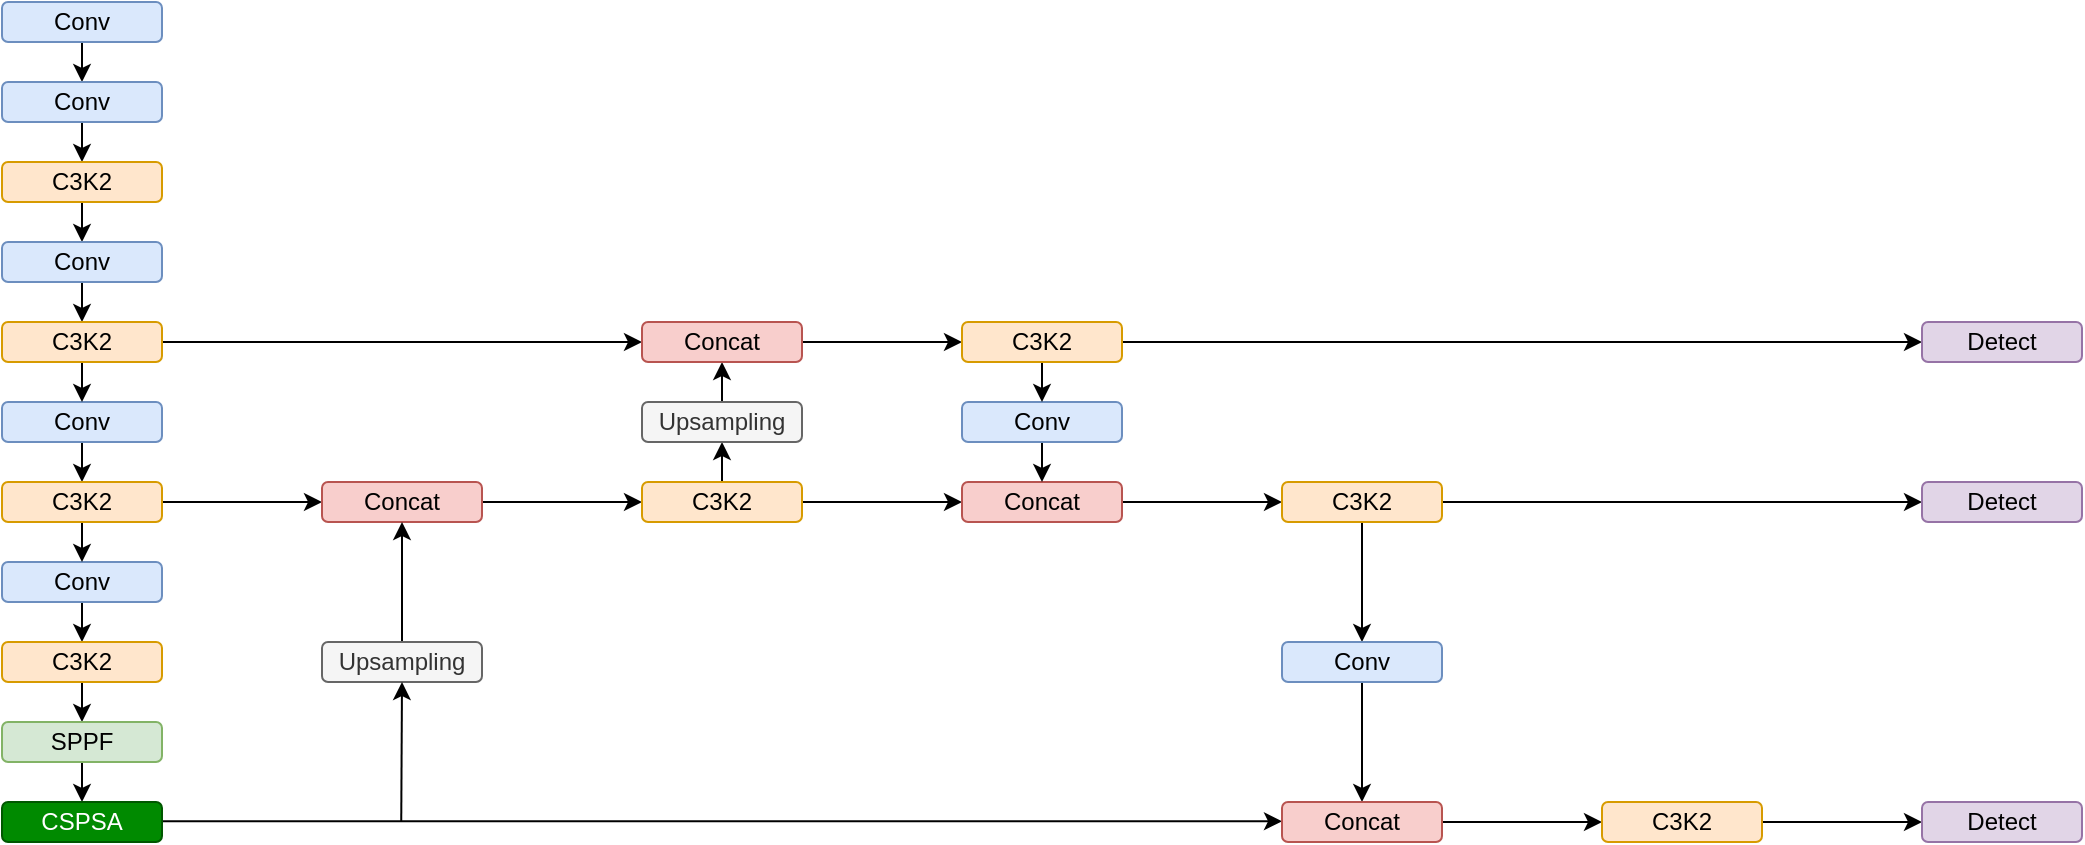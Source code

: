 <mxfile version="26.2.13">
  <diagram name="第 1 页" id="adRFcnLR06kbxt_e6Q7R">
    <mxGraphModel dx="1305" dy="821" grid="1" gridSize="10" guides="1" tooltips="1" connect="1" arrows="1" fold="1" page="1" pageScale="1" pageWidth="1654" pageHeight="2336" math="0" shadow="0">
      <root>
        <mxCell id="0" />
        <mxCell id="1" parent="0" />
        <mxCell id="AK0gqgWrLcNRRVNfMQMm-35" style="edgeStyle=orthogonalEdgeStyle;rounded=0;orthogonalLoop=1;jettySize=auto;html=1;exitX=0.5;exitY=1;exitDx=0;exitDy=0;entryX=0.5;entryY=0;entryDx=0;entryDy=0;" edge="1" parent="1" source="AK0gqgWrLcNRRVNfMQMm-1" target="AK0gqgWrLcNRRVNfMQMm-4">
          <mxGeometry relative="1" as="geometry" />
        </mxCell>
        <mxCell id="AK0gqgWrLcNRRVNfMQMm-1" value="Conv" style="rounded=1;whiteSpace=wrap;html=1;fillColor=#dae8fc;strokeColor=#6c8ebf;textShadow=0;" vertex="1" parent="1">
          <mxGeometry x="120" y="100" width="80" height="20" as="geometry" />
        </mxCell>
        <mxCell id="AK0gqgWrLcNRRVNfMQMm-36" style="edgeStyle=orthogonalEdgeStyle;rounded=0;orthogonalLoop=1;jettySize=auto;html=1;exitX=0.5;exitY=1;exitDx=0;exitDy=0;entryX=0.5;entryY=0;entryDx=0;entryDy=0;" edge="1" parent="1" source="AK0gqgWrLcNRRVNfMQMm-4" target="AK0gqgWrLcNRRVNfMQMm-6">
          <mxGeometry relative="1" as="geometry" />
        </mxCell>
        <mxCell id="AK0gqgWrLcNRRVNfMQMm-4" value="Conv" style="rounded=1;whiteSpace=wrap;html=1;fillColor=#dae8fc;strokeColor=#6c8ebf;textShadow=0;" vertex="1" parent="1">
          <mxGeometry x="120" y="140" width="80" height="20" as="geometry" />
        </mxCell>
        <mxCell id="AK0gqgWrLcNRRVNfMQMm-37" style="edgeStyle=orthogonalEdgeStyle;rounded=0;orthogonalLoop=1;jettySize=auto;html=1;exitX=0.5;exitY=1;exitDx=0;exitDy=0;entryX=0.5;entryY=0;entryDx=0;entryDy=0;" edge="1" parent="1" source="AK0gqgWrLcNRRVNfMQMm-6" target="AK0gqgWrLcNRRVNfMQMm-7">
          <mxGeometry relative="1" as="geometry" />
        </mxCell>
        <mxCell id="AK0gqgWrLcNRRVNfMQMm-6" value="C3K2" style="rounded=1;whiteSpace=wrap;html=1;fillColor=#ffe6cc;strokeColor=#d79b00;" vertex="1" parent="1">
          <mxGeometry x="120" y="180" width="80" height="20" as="geometry" />
        </mxCell>
        <mxCell id="AK0gqgWrLcNRRVNfMQMm-38" style="edgeStyle=orthogonalEdgeStyle;rounded=0;orthogonalLoop=1;jettySize=auto;html=1;exitX=0.5;exitY=1;exitDx=0;exitDy=0;entryX=0.5;entryY=0;entryDx=0;entryDy=0;" edge="1" parent="1" source="AK0gqgWrLcNRRVNfMQMm-7" target="AK0gqgWrLcNRRVNfMQMm-9">
          <mxGeometry relative="1" as="geometry" />
        </mxCell>
        <mxCell id="AK0gqgWrLcNRRVNfMQMm-7" value="Conv" style="rounded=1;whiteSpace=wrap;html=1;fillColor=#dae8fc;strokeColor=#6c8ebf;textShadow=0;" vertex="1" parent="1">
          <mxGeometry x="120" y="220" width="80" height="20" as="geometry" />
        </mxCell>
        <mxCell id="AK0gqgWrLcNRRVNfMQMm-40" style="edgeStyle=orthogonalEdgeStyle;rounded=0;orthogonalLoop=1;jettySize=auto;html=1;exitX=0.5;exitY=1;exitDx=0;exitDy=0;entryX=0.5;entryY=0;entryDx=0;entryDy=0;" edge="1" parent="1" source="AK0gqgWrLcNRRVNfMQMm-8" target="AK0gqgWrLcNRRVNfMQMm-13">
          <mxGeometry relative="1" as="geometry" />
        </mxCell>
        <mxCell id="AK0gqgWrLcNRRVNfMQMm-8" value="Conv" style="rounded=1;whiteSpace=wrap;html=1;fillColor=#dae8fc;strokeColor=#6c8ebf;textShadow=0;" vertex="1" parent="1">
          <mxGeometry x="120" y="300" width="80" height="20" as="geometry" />
        </mxCell>
        <mxCell id="AK0gqgWrLcNRRVNfMQMm-39" style="edgeStyle=orthogonalEdgeStyle;rounded=0;orthogonalLoop=1;jettySize=auto;html=1;exitX=0.5;exitY=1;exitDx=0;exitDy=0;entryX=0.5;entryY=0;entryDx=0;entryDy=0;" edge="1" parent="1" source="AK0gqgWrLcNRRVNfMQMm-9" target="AK0gqgWrLcNRRVNfMQMm-8">
          <mxGeometry relative="1" as="geometry" />
        </mxCell>
        <mxCell id="AK0gqgWrLcNRRVNfMQMm-52" style="edgeStyle=orthogonalEdgeStyle;rounded=0;orthogonalLoop=1;jettySize=auto;html=1;exitX=1;exitY=0.5;exitDx=0;exitDy=0;entryX=0;entryY=0.5;entryDx=0;entryDy=0;" edge="1" parent="1" source="AK0gqgWrLcNRRVNfMQMm-9" target="AK0gqgWrLcNRRVNfMQMm-22">
          <mxGeometry relative="1" as="geometry" />
        </mxCell>
        <mxCell id="AK0gqgWrLcNRRVNfMQMm-9" value="C3K2" style="rounded=1;whiteSpace=wrap;html=1;fillColor=#ffe6cc;strokeColor=#d79b00;" vertex="1" parent="1">
          <mxGeometry x="120" y="260" width="80" height="20" as="geometry" />
        </mxCell>
        <mxCell id="AK0gqgWrLcNRRVNfMQMm-42" style="edgeStyle=orthogonalEdgeStyle;rounded=0;orthogonalLoop=1;jettySize=auto;html=1;exitX=0.5;exitY=1;exitDx=0;exitDy=0;entryX=0.5;entryY=0;entryDx=0;entryDy=0;" edge="1" parent="1" source="AK0gqgWrLcNRRVNfMQMm-12" target="AK0gqgWrLcNRRVNfMQMm-14">
          <mxGeometry relative="1" as="geometry" />
        </mxCell>
        <mxCell id="AK0gqgWrLcNRRVNfMQMm-12" value="Conv" style="rounded=1;whiteSpace=wrap;html=1;fillColor=#dae8fc;strokeColor=#6c8ebf;textShadow=0;" vertex="1" parent="1">
          <mxGeometry x="120" y="380" width="80" height="20" as="geometry" />
        </mxCell>
        <mxCell id="AK0gqgWrLcNRRVNfMQMm-41" style="edgeStyle=orthogonalEdgeStyle;rounded=0;orthogonalLoop=1;jettySize=auto;html=1;exitX=0.5;exitY=1;exitDx=0;exitDy=0;entryX=0.5;entryY=0;entryDx=0;entryDy=0;" edge="1" parent="1" source="AK0gqgWrLcNRRVNfMQMm-13" target="AK0gqgWrLcNRRVNfMQMm-12">
          <mxGeometry relative="1" as="geometry" />
        </mxCell>
        <mxCell id="AK0gqgWrLcNRRVNfMQMm-45" style="edgeStyle=orthogonalEdgeStyle;rounded=0;orthogonalLoop=1;jettySize=auto;html=1;exitX=1;exitY=0.5;exitDx=0;exitDy=0;entryX=0;entryY=0.5;entryDx=0;entryDy=0;" edge="1" parent="1" source="AK0gqgWrLcNRRVNfMQMm-13" target="AK0gqgWrLcNRRVNfMQMm-18">
          <mxGeometry relative="1" as="geometry" />
        </mxCell>
        <mxCell id="AK0gqgWrLcNRRVNfMQMm-13" value="C3K2" style="rounded=1;whiteSpace=wrap;html=1;fillColor=#ffe6cc;strokeColor=#d79b00;" vertex="1" parent="1">
          <mxGeometry x="120" y="340" width="80" height="20" as="geometry" />
        </mxCell>
        <mxCell id="AK0gqgWrLcNRRVNfMQMm-43" style="edgeStyle=orthogonalEdgeStyle;rounded=0;orthogonalLoop=1;jettySize=auto;html=1;exitX=0.5;exitY=1;exitDx=0;exitDy=0;entryX=0.5;entryY=0;entryDx=0;entryDy=0;" edge="1" parent="1" source="AK0gqgWrLcNRRVNfMQMm-14" target="AK0gqgWrLcNRRVNfMQMm-16">
          <mxGeometry relative="1" as="geometry" />
        </mxCell>
        <mxCell id="AK0gqgWrLcNRRVNfMQMm-14" value="C3K2" style="rounded=1;whiteSpace=wrap;html=1;fillColor=#ffe6cc;strokeColor=#d79b00;" vertex="1" parent="1">
          <mxGeometry x="120" y="420" width="80" height="20" as="geometry" />
        </mxCell>
        <mxCell id="AK0gqgWrLcNRRVNfMQMm-44" style="edgeStyle=orthogonalEdgeStyle;rounded=0;orthogonalLoop=1;jettySize=auto;html=1;exitX=0.5;exitY=1;exitDx=0;exitDy=0;entryX=0.5;entryY=0;entryDx=0;entryDy=0;" edge="1" parent="1" source="AK0gqgWrLcNRRVNfMQMm-16" target="AK0gqgWrLcNRRVNfMQMm-17">
          <mxGeometry relative="1" as="geometry" />
        </mxCell>
        <mxCell id="AK0gqgWrLcNRRVNfMQMm-16" value="SPPF" style="rounded=1;whiteSpace=wrap;html=1;fillColor=#d5e8d4;strokeColor=#82b366;" vertex="1" parent="1">
          <mxGeometry x="120" y="460" width="80" height="20" as="geometry" />
        </mxCell>
        <mxCell id="AK0gqgWrLcNRRVNfMQMm-46" style="edgeStyle=orthogonalEdgeStyle;rounded=0;orthogonalLoop=1;jettySize=auto;html=1;exitX=1;exitY=0.5;exitDx=0;exitDy=0;entryX=0;entryY=0.5;entryDx=0;entryDy=0;" edge="1" parent="1">
          <mxGeometry relative="1" as="geometry">
            <mxPoint x="200" y="509.62" as="sourcePoint" />
            <mxPoint x="760" y="509.62" as="targetPoint" />
          </mxGeometry>
        </mxCell>
        <mxCell id="AK0gqgWrLcNRRVNfMQMm-17" value="CSPSA" style="rounded=1;whiteSpace=wrap;html=1;fillColor=#008a00;strokeColor=#005700;fontColor=#ffffff;" vertex="1" parent="1">
          <mxGeometry x="120" y="500" width="80" height="20" as="geometry" />
        </mxCell>
        <mxCell id="AK0gqgWrLcNRRVNfMQMm-53" style="edgeStyle=orthogonalEdgeStyle;rounded=0;orthogonalLoop=1;jettySize=auto;html=1;exitX=1;exitY=0.5;exitDx=0;exitDy=0;entryX=0;entryY=0.5;entryDx=0;entryDy=0;" edge="1" parent="1" source="AK0gqgWrLcNRRVNfMQMm-18" target="AK0gqgWrLcNRRVNfMQMm-20">
          <mxGeometry relative="1" as="geometry" />
        </mxCell>
        <mxCell id="AK0gqgWrLcNRRVNfMQMm-18" value="Concat" style="rounded=1;whiteSpace=wrap;html=1;fillColor=#f8cecc;strokeColor=#b85450;" vertex="1" parent="1">
          <mxGeometry x="280" y="340" width="80" height="20" as="geometry" />
        </mxCell>
        <mxCell id="AK0gqgWrLcNRRVNfMQMm-48" style="edgeStyle=orthogonalEdgeStyle;rounded=0;orthogonalLoop=1;jettySize=auto;html=1;exitX=0.5;exitY=0;exitDx=0;exitDy=0;entryX=0.5;entryY=1;entryDx=0;entryDy=0;" edge="1" parent="1" source="AK0gqgWrLcNRRVNfMQMm-19" target="AK0gqgWrLcNRRVNfMQMm-18">
          <mxGeometry relative="1" as="geometry" />
        </mxCell>
        <mxCell id="AK0gqgWrLcNRRVNfMQMm-19" value="Upsampling" style="rounded=1;whiteSpace=wrap;html=1;fillColor=#f5f5f5;strokeColor=#666666;fontColor=#333333;" vertex="1" parent="1">
          <mxGeometry x="280" y="420" width="80" height="20" as="geometry" />
        </mxCell>
        <mxCell id="AK0gqgWrLcNRRVNfMQMm-54" style="edgeStyle=orthogonalEdgeStyle;rounded=0;orthogonalLoop=1;jettySize=auto;html=1;exitX=0.5;exitY=0;exitDx=0;exitDy=0;entryX=0.5;entryY=1;entryDx=0;entryDy=0;" edge="1" parent="1" source="AK0gqgWrLcNRRVNfMQMm-20" target="AK0gqgWrLcNRRVNfMQMm-21">
          <mxGeometry relative="1" as="geometry" />
        </mxCell>
        <mxCell id="AK0gqgWrLcNRRVNfMQMm-57" style="edgeStyle=orthogonalEdgeStyle;rounded=0;orthogonalLoop=1;jettySize=auto;html=1;exitX=1;exitY=0.5;exitDx=0;exitDy=0;entryX=0;entryY=0.5;entryDx=0;entryDy=0;" edge="1" parent="1" source="AK0gqgWrLcNRRVNfMQMm-20" target="AK0gqgWrLcNRRVNfMQMm-23">
          <mxGeometry relative="1" as="geometry" />
        </mxCell>
        <mxCell id="AK0gqgWrLcNRRVNfMQMm-20" value="C3K2" style="rounded=1;whiteSpace=wrap;html=1;fillColor=#ffe6cc;strokeColor=#d79b00;" vertex="1" parent="1">
          <mxGeometry x="440" y="340" width="80" height="20" as="geometry" />
        </mxCell>
        <mxCell id="AK0gqgWrLcNRRVNfMQMm-55" style="edgeStyle=orthogonalEdgeStyle;rounded=0;orthogonalLoop=1;jettySize=auto;html=1;exitX=0.5;exitY=0;exitDx=0;exitDy=0;entryX=0.5;entryY=1;entryDx=0;entryDy=0;" edge="1" parent="1" source="AK0gqgWrLcNRRVNfMQMm-21" target="AK0gqgWrLcNRRVNfMQMm-22">
          <mxGeometry relative="1" as="geometry" />
        </mxCell>
        <mxCell id="AK0gqgWrLcNRRVNfMQMm-21" value="Upsampling" style="rounded=1;whiteSpace=wrap;html=1;fillColor=#f5f5f5;strokeColor=#666666;fontColor=#333333;" vertex="1" parent="1">
          <mxGeometry x="440" y="300" width="80" height="20" as="geometry" />
        </mxCell>
        <mxCell id="AK0gqgWrLcNRRVNfMQMm-56" style="edgeStyle=orthogonalEdgeStyle;rounded=0;orthogonalLoop=1;jettySize=auto;html=1;exitX=1;exitY=0.5;exitDx=0;exitDy=0;entryX=0;entryY=0.5;entryDx=0;entryDy=0;" edge="1" parent="1" source="AK0gqgWrLcNRRVNfMQMm-22" target="AK0gqgWrLcNRRVNfMQMm-25">
          <mxGeometry relative="1" as="geometry" />
        </mxCell>
        <mxCell id="AK0gqgWrLcNRRVNfMQMm-22" value="Concat" style="rounded=1;whiteSpace=wrap;html=1;fillColor=#f8cecc;strokeColor=#b85450;" vertex="1" parent="1">
          <mxGeometry x="440" y="260" width="80" height="20" as="geometry" />
        </mxCell>
        <mxCell id="AK0gqgWrLcNRRVNfMQMm-61" style="edgeStyle=orthogonalEdgeStyle;rounded=0;orthogonalLoop=1;jettySize=auto;html=1;exitX=1;exitY=0.5;exitDx=0;exitDy=0;" edge="1" parent="1" source="AK0gqgWrLcNRRVNfMQMm-23" target="AK0gqgWrLcNRRVNfMQMm-26">
          <mxGeometry relative="1" as="geometry" />
        </mxCell>
        <mxCell id="AK0gqgWrLcNRRVNfMQMm-23" value="Concat" style="rounded=1;whiteSpace=wrap;html=1;fillColor=#f8cecc;strokeColor=#b85450;" vertex="1" parent="1">
          <mxGeometry x="600" y="340" width="80" height="20" as="geometry" />
        </mxCell>
        <mxCell id="AK0gqgWrLcNRRVNfMQMm-59" style="edgeStyle=orthogonalEdgeStyle;rounded=0;orthogonalLoop=1;jettySize=auto;html=1;exitX=0.5;exitY=1;exitDx=0;exitDy=0;entryX=0.5;entryY=0;entryDx=0;entryDy=0;" edge="1" parent="1" source="AK0gqgWrLcNRRVNfMQMm-24" target="AK0gqgWrLcNRRVNfMQMm-23">
          <mxGeometry relative="1" as="geometry" />
        </mxCell>
        <mxCell id="AK0gqgWrLcNRRVNfMQMm-24" value="Conv" style="rounded=1;whiteSpace=wrap;html=1;fillColor=#dae8fc;strokeColor=#6c8ebf;textShadow=0;" vertex="1" parent="1">
          <mxGeometry x="600" y="300" width="80" height="20" as="geometry" />
        </mxCell>
        <mxCell id="AK0gqgWrLcNRRVNfMQMm-58" style="edgeStyle=orthogonalEdgeStyle;rounded=0;orthogonalLoop=1;jettySize=auto;html=1;exitX=0.5;exitY=1;exitDx=0;exitDy=0;entryX=0.5;entryY=0;entryDx=0;entryDy=0;" edge="1" parent="1" source="AK0gqgWrLcNRRVNfMQMm-25" target="AK0gqgWrLcNRRVNfMQMm-24">
          <mxGeometry relative="1" as="geometry" />
        </mxCell>
        <mxCell id="AK0gqgWrLcNRRVNfMQMm-60" style="edgeStyle=orthogonalEdgeStyle;rounded=0;orthogonalLoop=1;jettySize=auto;html=1;exitX=1;exitY=0.5;exitDx=0;exitDy=0;entryX=0;entryY=0.5;entryDx=0;entryDy=0;" edge="1" parent="1" source="AK0gqgWrLcNRRVNfMQMm-25" target="AK0gqgWrLcNRRVNfMQMm-33">
          <mxGeometry relative="1" as="geometry" />
        </mxCell>
        <mxCell id="AK0gqgWrLcNRRVNfMQMm-25" value="C3K2" style="rounded=1;whiteSpace=wrap;html=1;fillColor=#ffe6cc;strokeColor=#d79b00;" vertex="1" parent="1">
          <mxGeometry x="600" y="260" width="80" height="20" as="geometry" />
        </mxCell>
        <mxCell id="AK0gqgWrLcNRRVNfMQMm-62" style="edgeStyle=orthogonalEdgeStyle;rounded=0;orthogonalLoop=1;jettySize=auto;html=1;exitX=1;exitY=0.5;exitDx=0;exitDy=0;entryX=0;entryY=0.5;entryDx=0;entryDy=0;" edge="1" parent="1" source="AK0gqgWrLcNRRVNfMQMm-26" target="AK0gqgWrLcNRRVNfMQMm-34">
          <mxGeometry relative="1" as="geometry" />
        </mxCell>
        <mxCell id="AK0gqgWrLcNRRVNfMQMm-63" style="edgeStyle=orthogonalEdgeStyle;rounded=0;orthogonalLoop=1;jettySize=auto;html=1;exitX=0.5;exitY=1;exitDx=0;exitDy=0;entryX=0.5;entryY=0;entryDx=0;entryDy=0;" edge="1" parent="1" source="AK0gqgWrLcNRRVNfMQMm-26" target="AK0gqgWrLcNRRVNfMQMm-27">
          <mxGeometry relative="1" as="geometry" />
        </mxCell>
        <mxCell id="AK0gqgWrLcNRRVNfMQMm-26" value="C3K2" style="rounded=1;whiteSpace=wrap;html=1;fillColor=#ffe6cc;strokeColor=#d79b00;" vertex="1" parent="1">
          <mxGeometry x="760" y="340" width="80" height="20" as="geometry" />
        </mxCell>
        <mxCell id="AK0gqgWrLcNRRVNfMQMm-64" style="edgeStyle=orthogonalEdgeStyle;rounded=0;orthogonalLoop=1;jettySize=auto;html=1;exitX=0.5;exitY=1;exitDx=0;exitDy=0;entryX=0.5;entryY=0;entryDx=0;entryDy=0;" edge="1" parent="1" source="AK0gqgWrLcNRRVNfMQMm-27" target="AK0gqgWrLcNRRVNfMQMm-28">
          <mxGeometry relative="1" as="geometry" />
        </mxCell>
        <mxCell id="AK0gqgWrLcNRRVNfMQMm-27" value="Conv" style="rounded=1;whiteSpace=wrap;html=1;fillColor=#dae8fc;strokeColor=#6c8ebf;textShadow=0;" vertex="1" parent="1">
          <mxGeometry x="760" y="420" width="80" height="20" as="geometry" />
        </mxCell>
        <mxCell id="AK0gqgWrLcNRRVNfMQMm-65" style="edgeStyle=orthogonalEdgeStyle;rounded=0;orthogonalLoop=1;jettySize=auto;html=1;exitX=1;exitY=0.5;exitDx=0;exitDy=0;entryX=0;entryY=0.5;entryDx=0;entryDy=0;" edge="1" parent="1" source="AK0gqgWrLcNRRVNfMQMm-28" target="AK0gqgWrLcNRRVNfMQMm-29">
          <mxGeometry relative="1" as="geometry" />
        </mxCell>
        <mxCell id="AK0gqgWrLcNRRVNfMQMm-28" value="Concat" style="rounded=1;whiteSpace=wrap;html=1;fillColor=#f8cecc;strokeColor=#b85450;" vertex="1" parent="1">
          <mxGeometry x="760" y="500" width="80" height="20" as="geometry" />
        </mxCell>
        <mxCell id="AK0gqgWrLcNRRVNfMQMm-66" style="edgeStyle=orthogonalEdgeStyle;rounded=0;orthogonalLoop=1;jettySize=auto;html=1;exitX=1;exitY=0.5;exitDx=0;exitDy=0;entryX=0;entryY=0.5;entryDx=0;entryDy=0;" edge="1" parent="1" source="AK0gqgWrLcNRRVNfMQMm-29" target="AK0gqgWrLcNRRVNfMQMm-30">
          <mxGeometry relative="1" as="geometry" />
        </mxCell>
        <mxCell id="AK0gqgWrLcNRRVNfMQMm-29" value="C3K2" style="rounded=1;whiteSpace=wrap;html=1;fillColor=#ffe6cc;strokeColor=#d79b00;" vertex="1" parent="1">
          <mxGeometry x="920" y="500" width="80" height="20" as="geometry" />
        </mxCell>
        <mxCell id="AK0gqgWrLcNRRVNfMQMm-30" value="Detect" style="rounded=1;whiteSpace=wrap;html=1;fillColor=#e1d5e7;strokeColor=#9673a6;textShadow=0;" vertex="1" parent="1">
          <mxGeometry x="1080" y="500" width="80" height="20" as="geometry" />
        </mxCell>
        <mxCell id="AK0gqgWrLcNRRVNfMQMm-33" value="Detect" style="rounded=1;whiteSpace=wrap;html=1;fillColor=#e1d5e7;strokeColor=#9673a6;textShadow=0;" vertex="1" parent="1">
          <mxGeometry x="1080" y="260" width="80" height="20" as="geometry" />
        </mxCell>
        <mxCell id="AK0gqgWrLcNRRVNfMQMm-34" value="Detect" style="rounded=1;whiteSpace=wrap;html=1;fillColor=#e1d5e7;strokeColor=#9673a6;textShadow=0;" vertex="1" parent="1">
          <mxGeometry x="1080" y="340" width="80" height="20" as="geometry" />
        </mxCell>
        <mxCell id="AK0gqgWrLcNRRVNfMQMm-49" value="" style="endArrow=classic;html=1;rounded=0;" edge="1" parent="1">
          <mxGeometry width="50" height="50" relative="1" as="geometry">
            <mxPoint x="319.62" y="510" as="sourcePoint" />
            <mxPoint x="320" y="440" as="targetPoint" />
          </mxGeometry>
        </mxCell>
      </root>
    </mxGraphModel>
  </diagram>
</mxfile>
